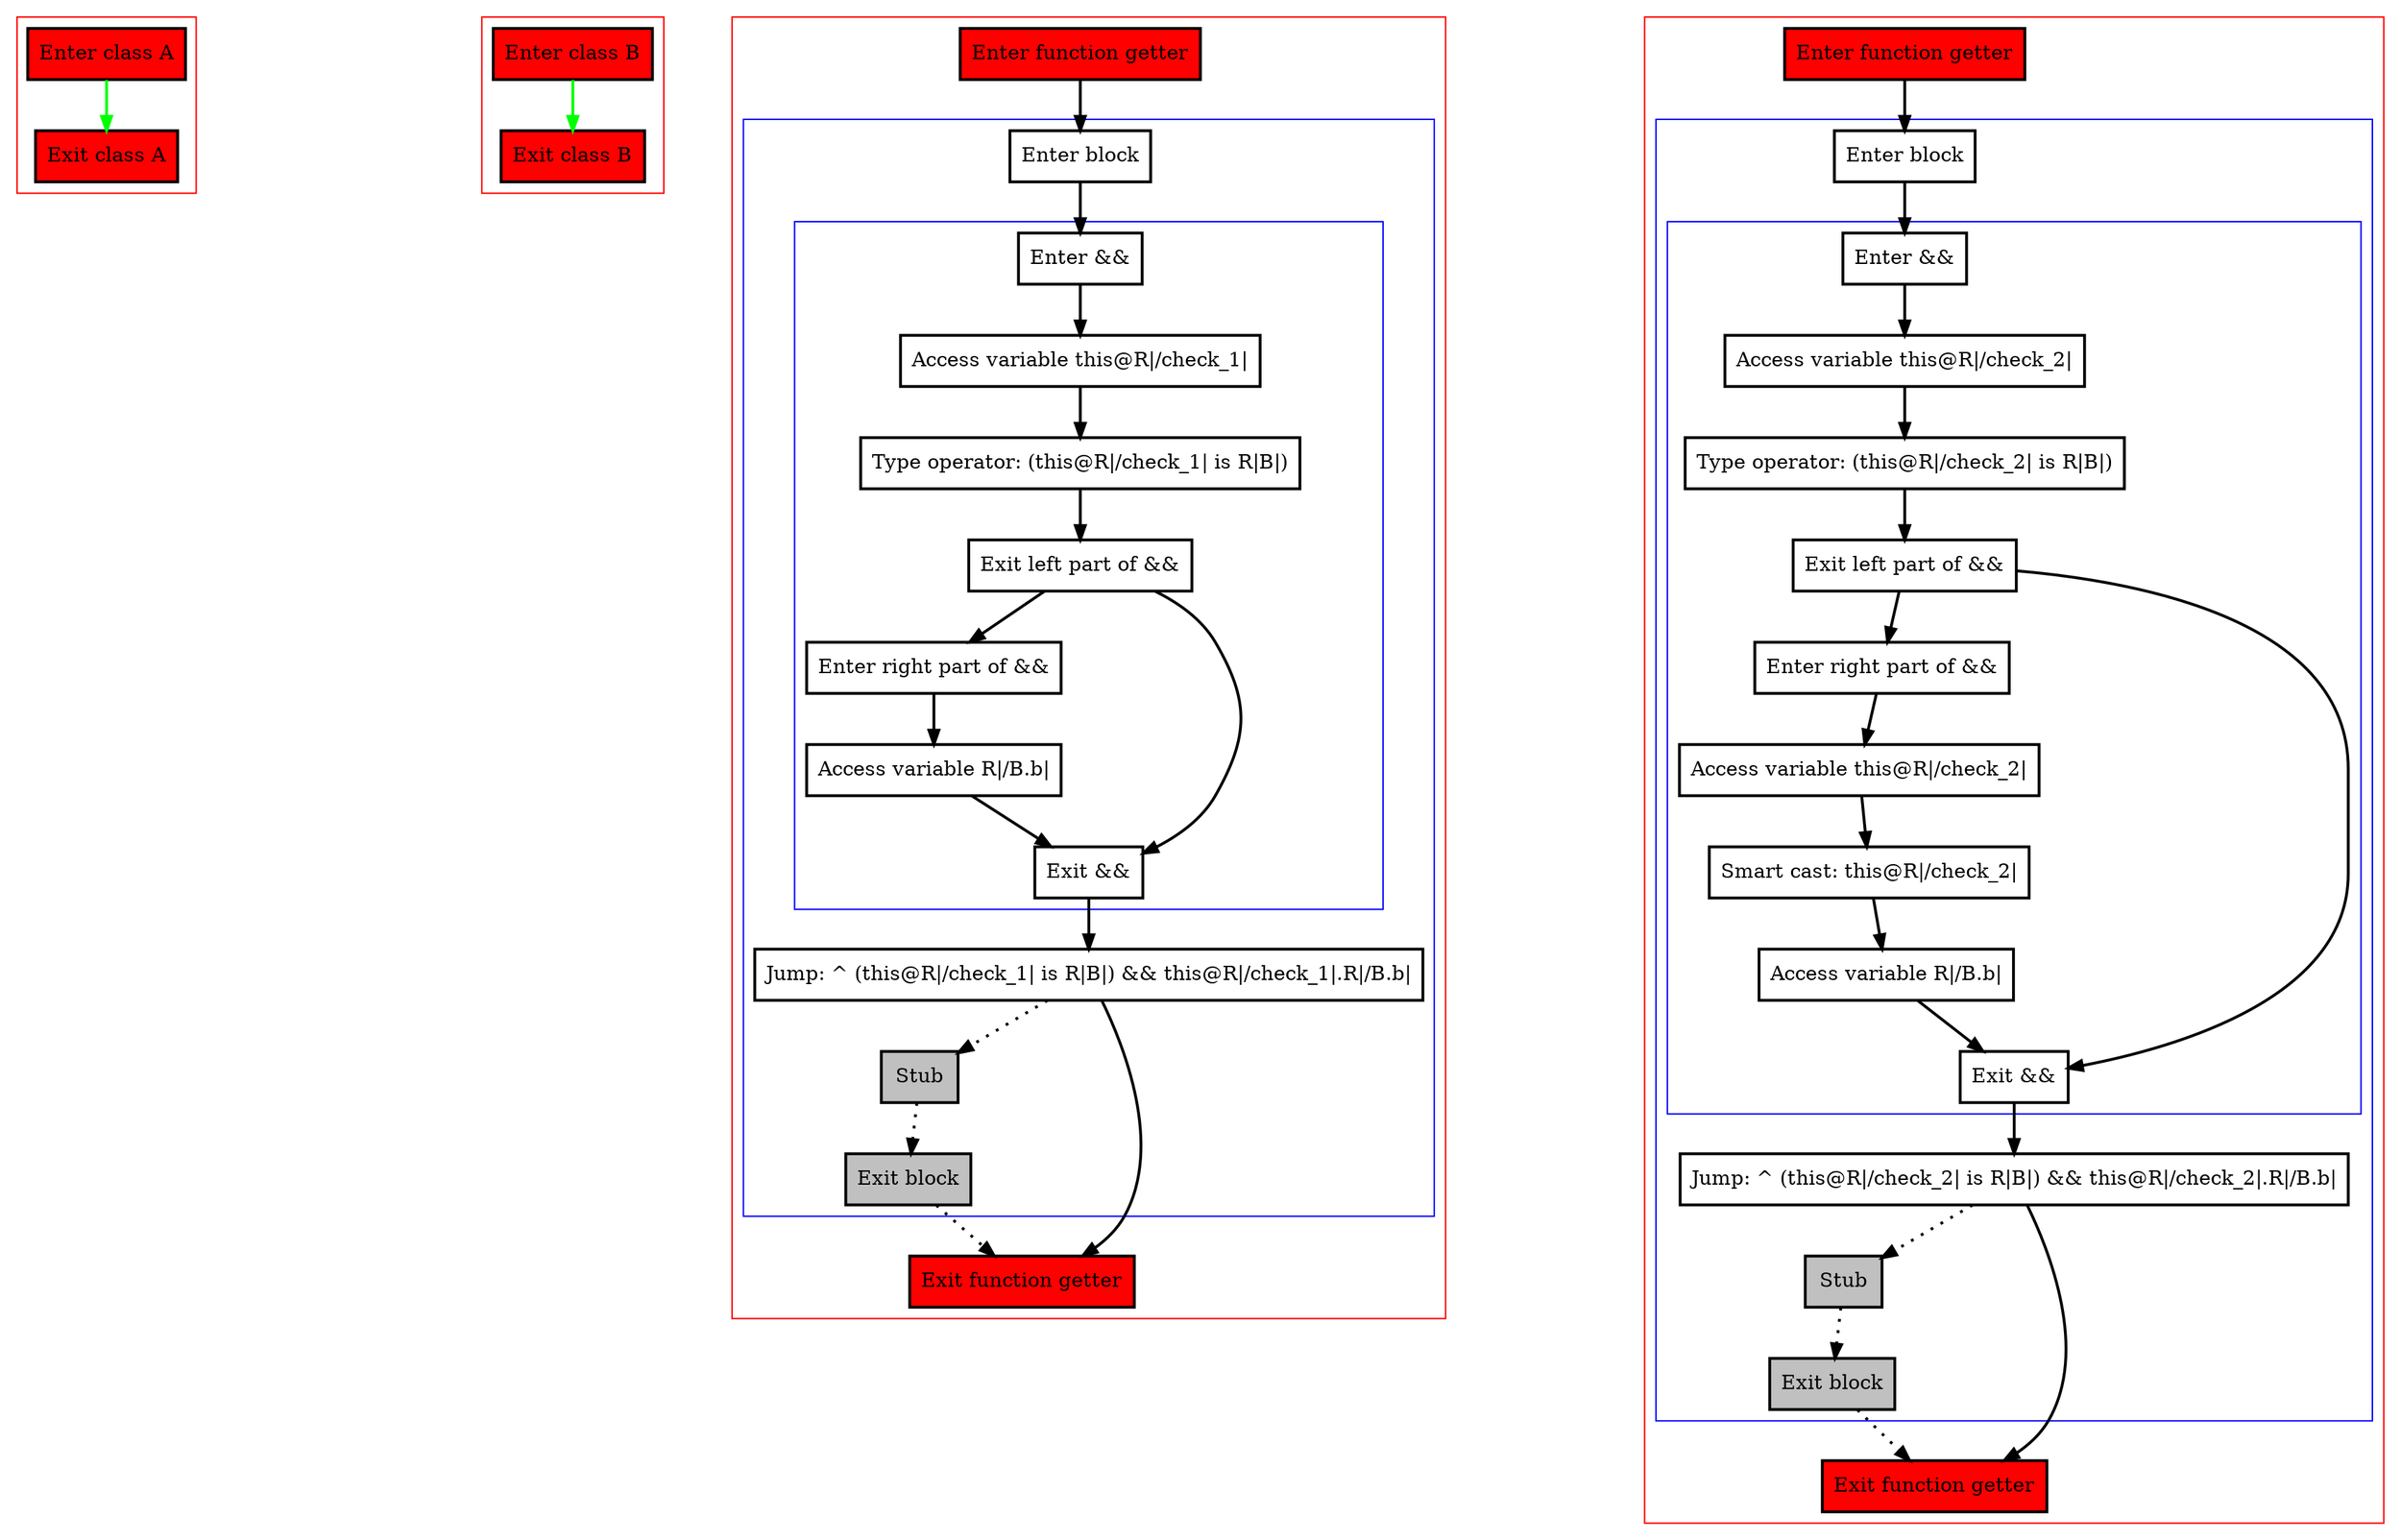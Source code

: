 digraph thisOfExtensionProperty_kt {
    graph [nodesep=3]
    node [shape=box penwidth=2]
    edge [penwidth=2]

    subgraph cluster_0 {
        color=red
        0 [label="Enter class A" style="filled" fillcolor=red];
        1 [label="Exit class A" style="filled" fillcolor=red];
    }
    0 -> {1} [color=green];

    subgraph cluster_1 {
        color=red
        2 [label="Enter class B" style="filled" fillcolor=red];
        3 [label="Exit class B" style="filled" fillcolor=red];
    }
    2 -> {3} [color=green];

    subgraph cluster_2 {
        color=red
        4 [label="Enter function getter" style="filled" fillcolor=red];
        subgraph cluster_3 {
            color=blue
            5 [label="Enter block"];
            subgraph cluster_4 {
                color=blue
                6 [label="Enter &&"];
                7 [label="Access variable this@R|/check_1|"];
                8 [label="Type operator: (this@R|/check_1| is R|B|)"];
                9 [label="Exit left part of &&"];
                10 [label="Enter right part of &&"];
                11 [label="Access variable R|/B.b|"];
                12 [label="Exit &&"];
            }
            13 [label="Jump: ^ (this@R|/check_1| is R|B|) && this@R|/check_1|.R|/B.b|"];
            14 [label="Stub" style="filled" fillcolor=gray];
            15 [label="Exit block" style="filled" fillcolor=gray];
        }
        16 [label="Exit function getter" style="filled" fillcolor=red];
    }
    4 -> {5};
    5 -> {6};
    6 -> {7};
    7 -> {8};
    8 -> {9};
    9 -> {12 10};
    10 -> {11};
    11 -> {12};
    12 -> {13};
    13 -> {16};
    13 -> {14} [style=dotted];
    14 -> {15} [style=dotted];
    15 -> {16} [style=dotted];

    subgraph cluster_5 {
        color=red
        17 [label="Enter function getter" style="filled" fillcolor=red];
        subgraph cluster_6 {
            color=blue
            18 [label="Enter block"];
            subgraph cluster_7 {
                color=blue
                19 [label="Enter &&"];
                20 [label="Access variable this@R|/check_2|"];
                21 [label="Type operator: (this@R|/check_2| is R|B|)"];
                22 [label="Exit left part of &&"];
                23 [label="Enter right part of &&"];
                24 [label="Access variable this@R|/check_2|"];
                25 [label="Smart cast: this@R|/check_2|"];
                26 [label="Access variable R|/B.b|"];
                27 [label="Exit &&"];
            }
            28 [label="Jump: ^ (this@R|/check_2| is R|B|) && this@R|/check_2|.R|/B.b|"];
            29 [label="Stub" style="filled" fillcolor=gray];
            30 [label="Exit block" style="filled" fillcolor=gray];
        }
        31 [label="Exit function getter" style="filled" fillcolor=red];
    }
    17 -> {18};
    18 -> {19};
    19 -> {20};
    20 -> {21};
    21 -> {22};
    22 -> {27 23};
    23 -> {24};
    24 -> {25};
    25 -> {26};
    26 -> {27};
    27 -> {28};
    28 -> {31};
    28 -> {29} [style=dotted];
    29 -> {30} [style=dotted];
    30 -> {31} [style=dotted];

}
